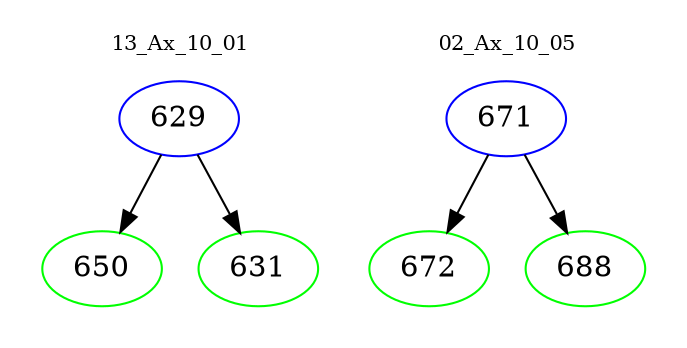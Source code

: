 digraph{
subgraph cluster_0 {
color = white
label = "13_Ax_10_01";
fontsize=10;
T0_629 [label="629", color="blue"]
T0_629 -> T0_650 [color="black"]
T0_650 [label="650", color="green"]
T0_629 -> T0_631 [color="black"]
T0_631 [label="631", color="green"]
}
subgraph cluster_1 {
color = white
label = "02_Ax_10_05";
fontsize=10;
T1_671 [label="671", color="blue"]
T1_671 -> T1_672 [color="black"]
T1_672 [label="672", color="green"]
T1_671 -> T1_688 [color="black"]
T1_688 [label="688", color="green"]
}
}
